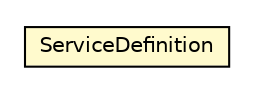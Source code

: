 #!/usr/local/bin/dot
#
# Class diagram 
# Generated by UMLGraph version 5.1 (http://www.umlgraph.org/)
#

digraph G {
	edge [fontname="Helvetica",fontsize=10,labelfontname="Helvetica",labelfontsize=10];
	node [fontname="Helvetica",fontsize=10,shape=plaintext];
	nodesep=0.25;
	ranksep=0.5;
	// com.clapi.simulator.device.ServiceDefinition
	c67 [label=<<table title="com.clapi.simulator.device.ServiceDefinition" border="0" cellborder="1" cellspacing="0" cellpadding="2" port="p" bgcolor="lemonChiffon" href="./ServiceDefinition.html">
		<tr><td><table border="0" cellspacing="0" cellpadding="1">
<tr><td align="center" balign="center"> ServiceDefinition </td></tr>
		</table></td></tr>
		</table>>, fontname="Helvetica", fontcolor="black", fontsize=10.0];
}

